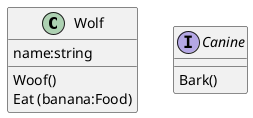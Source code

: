 @startuml ClassDiagram
class Wolf{
	name:string
	Woof()
	Eat (banana:Food)
}

interface Canine{
	Bark()
}
@enduml
